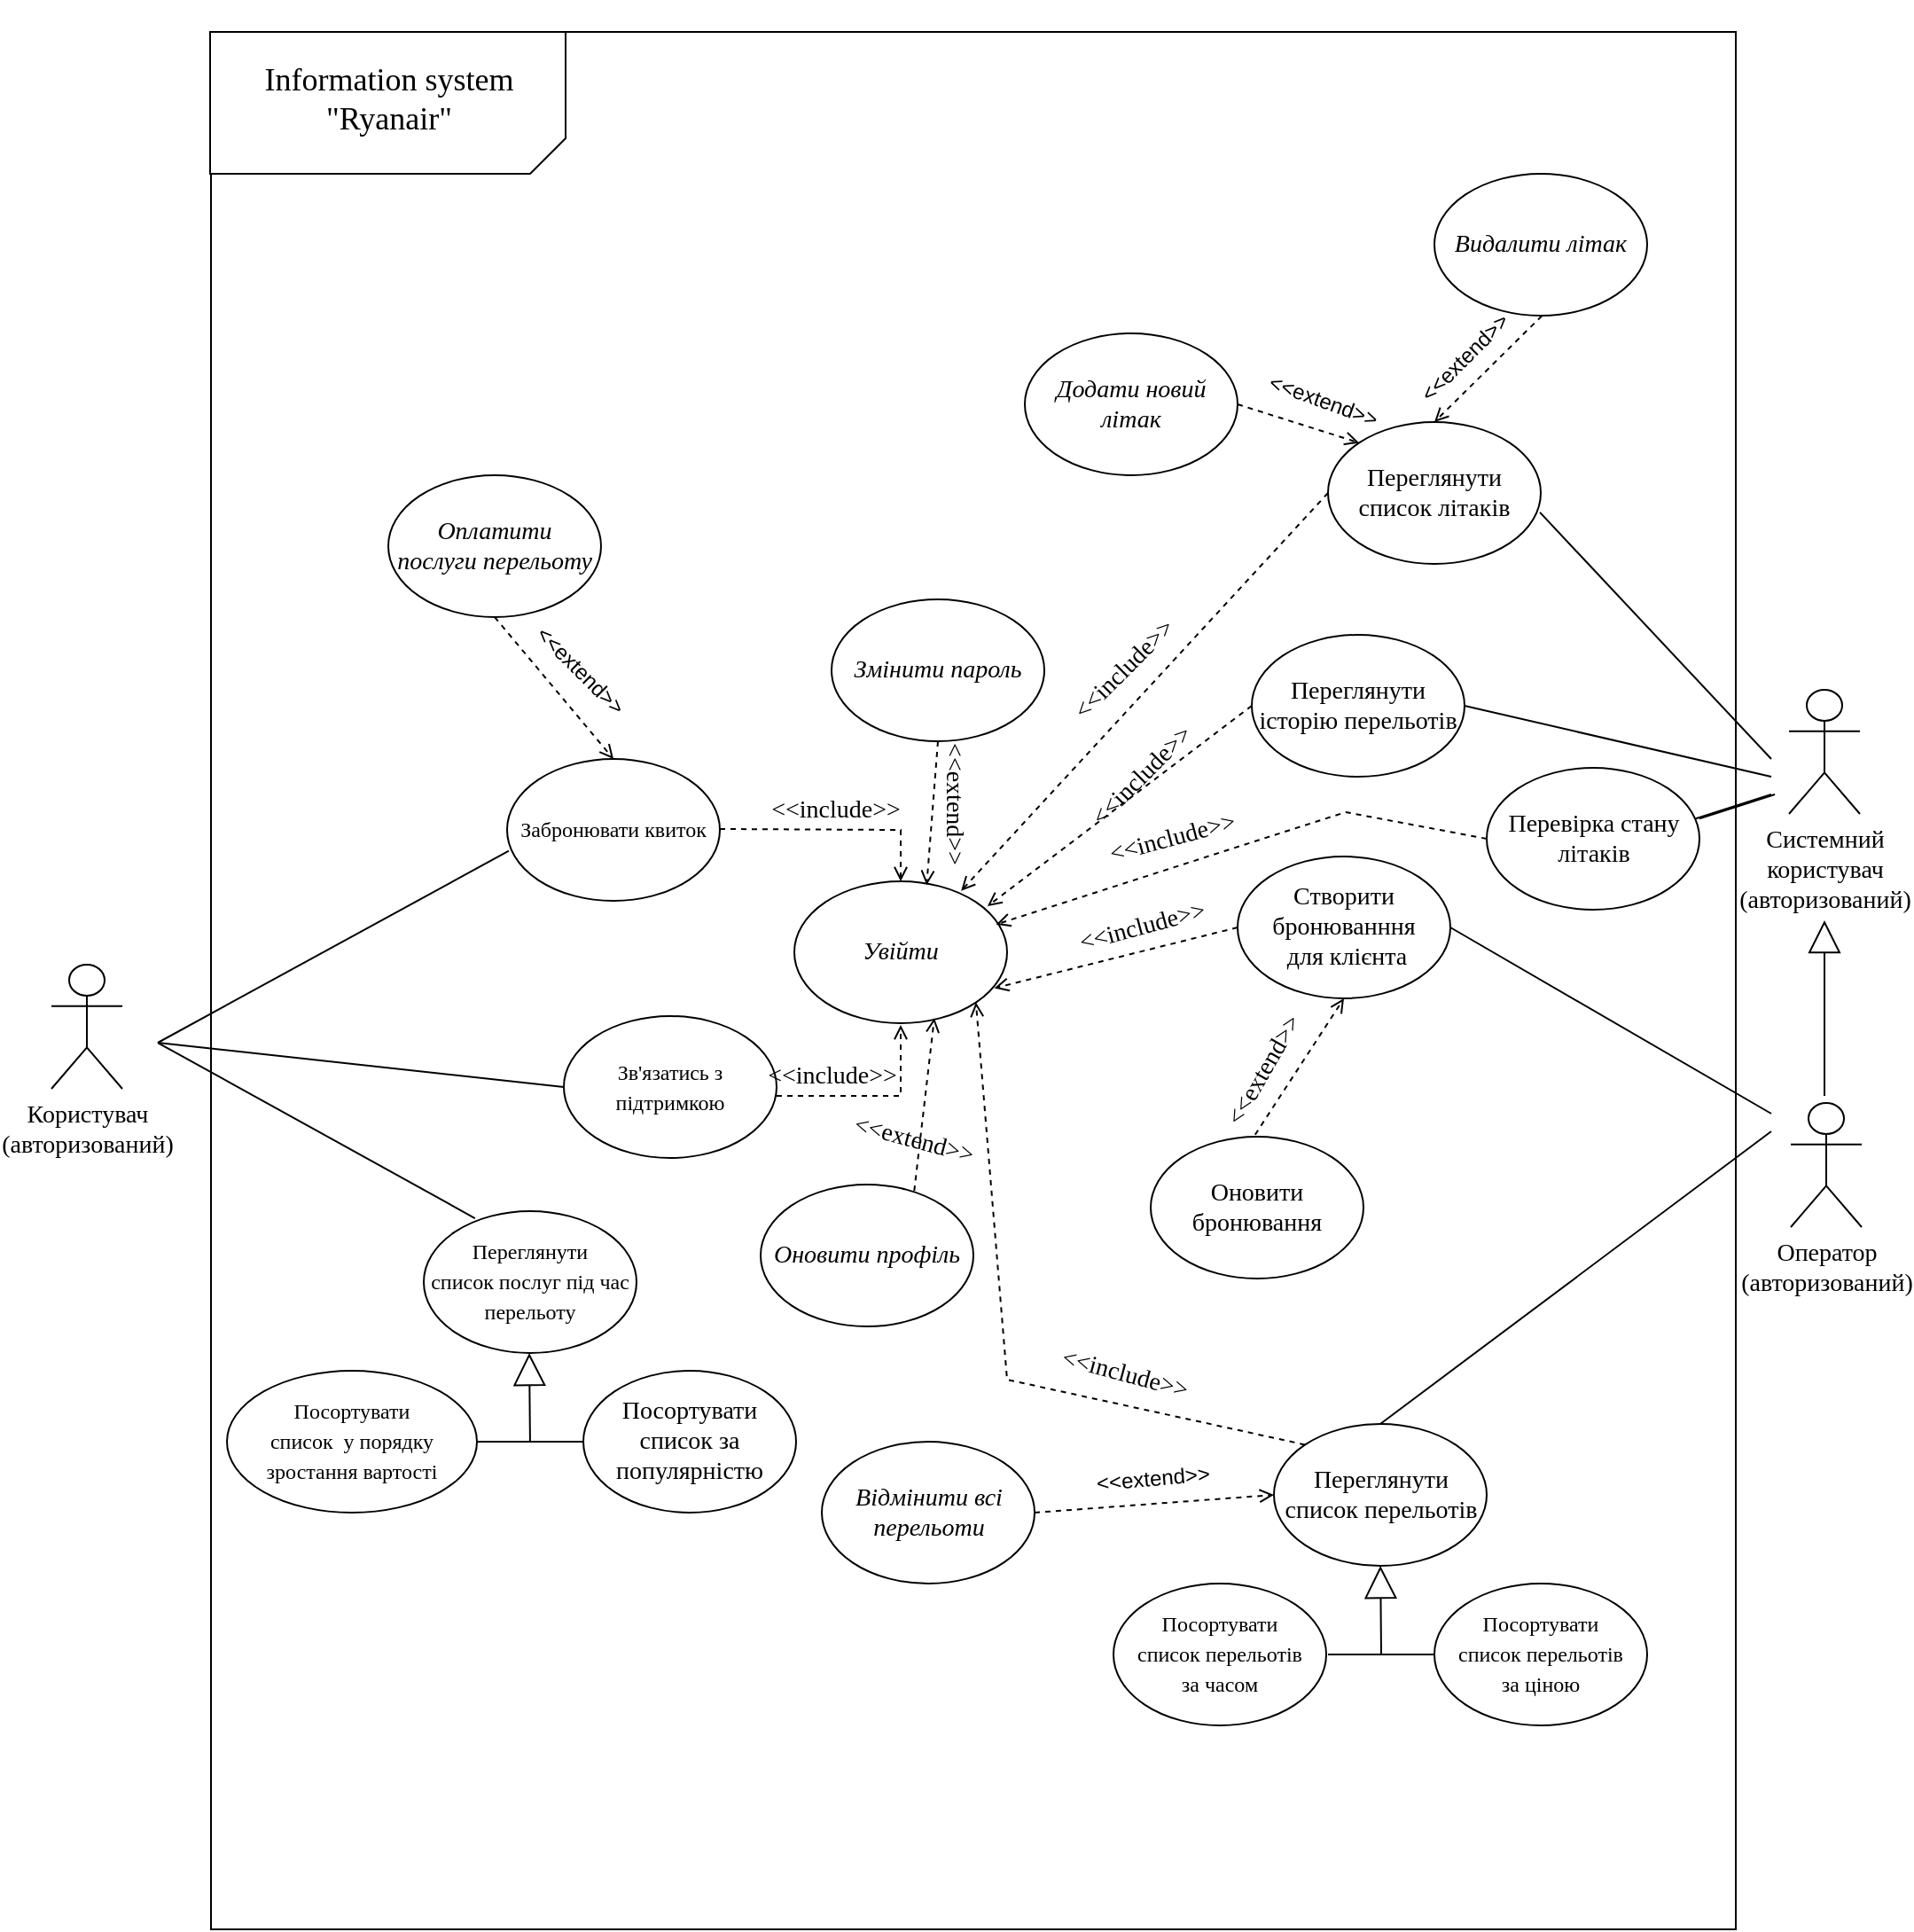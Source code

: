 <mxfile version="18.1.3" type="device"><diagram id="C5RBs43oDa-KdzZeNtuy" name="USE_CASE_DIAGRAM"><mxGraphModel dx="1671" dy="860" grid="1" gridSize="10" guides="1" tooltips="1" connect="1" arrows="1" fold="1" page="1" pageScale="1" pageWidth="827" pageHeight="1169" math="0" shadow="0"><root><mxCell id="WIyWlLk6GJQsqaUBKTNV-0"/><mxCell id="WIyWlLk6GJQsqaUBKTNV-1" parent="WIyWlLk6GJQsqaUBKTNV-0"/><mxCell id="DRTtcgRPn3feJ6cDhQOP-101" value="" style="rounded=0;whiteSpace=wrap;html=1;fontFamily=Times New Roman;fontSize=14;fontColor=default;strokeColor=default;fillColor=default;" parent="WIyWlLk6GJQsqaUBKTNV-1" vertex="1"><mxGeometry x="-30" y="90" width="860" height="1070" as="geometry"/></mxCell><mxCell id="LYcpSFGmcM1YYpUlELzQ-3" value="&lt;p&gt;&lt;br&gt;&lt;/p&gt;" style="shape=card;whiteSpace=wrap;html=1;fontSize=36;size=20;direction=west;" parent="WIyWlLk6GJQsqaUBKTNV-1" vertex="1"><mxGeometry x="-30.5" y="90" width="200.5" height="80" as="geometry"/></mxCell><mxCell id="LYcpSFGmcM1YYpUlELzQ-4" value="&lt;font style=&quot;font-size: 18px;&quot;&gt;Information system &quot;Ryanair&quot;&lt;/font&gt;" style="text;html=1;strokeColor=none;fillColor=none;align=center;verticalAlign=middle;whiteSpace=wrap;rounded=0;fontFamily=Times New Roman;fontSize=14;" parent="WIyWlLk6GJQsqaUBKTNV-1" vertex="1"><mxGeometry x="-20.5" y="95" width="180.5" height="65" as="geometry"/></mxCell><mxCell id="LYcpSFGmcM1YYpUlELzQ-8" value="Оператор&lt;br&gt;(авторизований)" style="shape=umlActor;verticalLabelPosition=bottom;verticalAlign=top;html=1;fontFamily=Times New Roman;fontSize=14;" parent="WIyWlLk6GJQsqaUBKTNV-1" vertex="1"><mxGeometry x="861" y="694" width="40" height="70" as="geometry"/></mxCell><mxCell id="LYcpSFGmcM1YYpUlELzQ-9" value="Користувач&lt;br&gt;(авторизований)" style="shape=umlActor;verticalLabelPosition=bottom;verticalAlign=top;html=1;fontFamily=Times New Roman;fontSize=14;" parent="WIyWlLk6GJQsqaUBKTNV-1" vertex="1"><mxGeometry x="-120" y="616" width="40" height="70" as="geometry"/></mxCell><mxCell id="LYcpSFGmcM1YYpUlELzQ-15" value="Переглянути список перельотів" style="ellipse;whiteSpace=wrap;html=1;fontFamily=Times New Roman;fontSize=14;" parent="WIyWlLk6GJQsqaUBKTNV-1" vertex="1"><mxGeometry x="569.5" y="875" width="120" height="80" as="geometry"/></mxCell><mxCell id="LYcpSFGmcM1YYpUlELzQ-18" value="&lt;span style=&quot;font-size: 12px;&quot;&gt;Забронювати квиток&lt;/span&gt;" style="ellipse;whiteSpace=wrap;html=1;fontFamily=Times New Roman;fontSize=14;" parent="WIyWlLk6GJQsqaUBKTNV-1" vertex="1"><mxGeometry x="137" y="500" width="120" height="80" as="geometry"/></mxCell><mxCell id="LYcpSFGmcM1YYpUlELzQ-19" value="&lt;i&gt;Увійти&lt;/i&gt;" style="ellipse;whiteSpace=wrap;html=1;fontFamily=Times New Roman;fontSize=14;" parent="WIyWlLk6GJQsqaUBKTNV-1" vertex="1"><mxGeometry x="299" y="569" width="120" height="80" as="geometry"/></mxCell><mxCell id="LYcpSFGmcM1YYpUlELzQ-20" value="&lt;font style=&quot;font-size: 12px;&quot;&gt;Переглянути &lt;br&gt;список послуг під час перельоту&lt;/font&gt;" style="ellipse;whiteSpace=wrap;html=1;fontFamily=Times New Roman;fontSize=14;" parent="WIyWlLk6GJQsqaUBKTNV-1" vertex="1"><mxGeometry x="90" y="755" width="120" height="80" as="geometry"/></mxCell><mxCell id="LYcpSFGmcM1YYpUlELzQ-21" value="&lt;i&gt;Оплатити &lt;br&gt;послуги перельоту&lt;/i&gt;" style="ellipse;whiteSpace=wrap;html=1;fontFamily=Times New Roman;fontSize=14;" parent="WIyWlLk6GJQsqaUBKTNV-1" vertex="1"><mxGeometry x="70" y="340" width="120" height="80" as="geometry"/></mxCell><mxCell id="LYcpSFGmcM1YYpUlELzQ-25" value="&lt;font style=&quot;font-size: 12px;&quot;&gt;Зв'язатись з підтримкою&lt;/font&gt;" style="ellipse;whiteSpace=wrap;html=1;fontFamily=Times New Roman;fontSize=14;" parent="WIyWlLk6GJQsqaUBKTNV-1" vertex="1"><mxGeometry x="169" y="645" width="120" height="80" as="geometry"/></mxCell><mxCell id="LYcpSFGmcM1YYpUlELzQ-27" value="&lt;i&gt;Відмінити всі перельоти&lt;/i&gt;" style="ellipse;whiteSpace=wrap;html=1;fontFamily=Times New Roman;fontSize=14;" parent="WIyWlLk6GJQsqaUBKTNV-1" vertex="1"><mxGeometry x="314.5" y="885" width="120" height="80" as="geometry"/></mxCell><mxCell id="DRTtcgRPn3feJ6cDhQOP-14" value="" style="html=1;verticalAlign=bottom;labelBackgroundColor=none;endArrow=open;endFill=0;dashed=1;rounded=0;exitX=0.5;exitY=1;exitDx=0;exitDy=0;entryX=0.5;entryY=0;entryDx=0;entryDy=0;" parent="WIyWlLk6GJQsqaUBKTNV-1" source="LYcpSFGmcM1YYpUlELzQ-21" target="LYcpSFGmcM1YYpUlELzQ-18" edge="1"><mxGeometry x="-0.19" y="4" width="160" relative="1" as="geometry"><mxPoint x="220" y="350" as="sourcePoint"/><mxPoint x="360" y="320" as="targetPoint"/><mxPoint y="1" as="offset"/></mxGeometry></mxCell><mxCell id="DRTtcgRPn3feJ6cDhQOP-17" value="" style="endArrow=block;endSize=16;endFill=0;html=1;rounded=0;" parent="WIyWlLk6GJQsqaUBKTNV-1" edge="1"><mxGeometry width="160" relative="1" as="geometry"><mxPoint x="630" y="1005" as="sourcePoint"/><mxPoint x="629.57" y="955" as="targetPoint"/></mxGeometry></mxCell><mxCell id="DRTtcgRPn3feJ6cDhQOP-18" value="" style="line;strokeWidth=1;fillColor=none;align=left;verticalAlign=middle;spacingTop=-1;spacingLeft=3;spacingRight=3;rotatable=0;labelPosition=right;points=[];portConstraint=eastwest;" parent="WIyWlLk6GJQsqaUBKTNV-1" vertex="1"><mxGeometry x="600" y="1001" width="60" height="8" as="geometry"/></mxCell><mxCell id="DRTtcgRPn3feJ6cDhQOP-19" value="&lt;font style=&quot;font-size: 12px;&quot;&gt;Посортувати &lt;br&gt;список перельотів&lt;br&gt;за часом&lt;/font&gt;" style="ellipse;whiteSpace=wrap;html=1;fontFamily=Times New Roman;fontSize=14;" parent="WIyWlLk6GJQsqaUBKTNV-1" vertex="1"><mxGeometry x="479" y="965" width="120" height="80" as="geometry"/></mxCell><mxCell id="DRTtcgRPn3feJ6cDhQOP-20" value="&lt;font style=&quot;font-size: 12px;&quot;&gt;Посортувати &lt;br&gt;список перельотів&lt;br&gt;за ціною&lt;/font&gt;" style="ellipse;whiteSpace=wrap;html=1;fontFamily=Times New Roman;fontSize=14;" parent="WIyWlLk6GJQsqaUBKTNV-1" vertex="1"><mxGeometry x="660" y="965" width="120" height="80" as="geometry"/></mxCell><mxCell id="DRTtcgRPn3feJ6cDhQOP-21" value="" style="text;strokeColor=none;fillColor=none;align=left;verticalAlign=middle;spacingTop=-1;spacingLeft=4;spacingRight=4;rotatable=0;labelPosition=right;points=[];portConstraint=eastwest;fontSize=12;" parent="WIyWlLk6GJQsqaUBKTNV-1" vertex="1"><mxGeometry x="569.5" y="845" width="20" height="14" as="geometry"/></mxCell><mxCell id="DRTtcgRPn3feJ6cDhQOP-26" value="" style="html=1;verticalAlign=bottom;labelBackgroundColor=none;endArrow=open;endFill=0;dashed=1;rounded=0;fontSize=12;exitX=1;exitY=0.5;exitDx=0;exitDy=0;entryX=0;entryY=0.5;entryDx=0;entryDy=0;" parent="WIyWlLk6GJQsqaUBKTNV-1" source="LYcpSFGmcM1YYpUlELzQ-27" target="LYcpSFGmcM1YYpUlELzQ-15" edge="1"><mxGeometry width="160" relative="1" as="geometry"><mxPoint x="330.5" y="955" as="sourcePoint"/><mxPoint x="502.5" y="965" as="targetPoint"/></mxGeometry></mxCell><mxCell id="DRTtcgRPn3feJ6cDhQOP-33" value="" style="endArrow=block;endSize=16;endFill=0;html=1;rounded=0;startArrow=none;" parent="WIyWlLk6GJQsqaUBKTNV-1" edge="1"><mxGeometry width="160" relative="1" as="geometry"><mxPoint x="149.963" y="885.0" as="sourcePoint"/><mxPoint x="149.5" y="835" as="targetPoint"/></mxGeometry></mxCell><mxCell id="DRTtcgRPn3feJ6cDhQOP-35" value="" style="endArrow=none;endSize=16;endFill=0;html=1;rounded=0;" parent="WIyWlLk6GJQsqaUBKTNV-1" edge="1"><mxGeometry width="160" relative="1" as="geometry"><mxPoint x="149.93" y="885" as="sourcePoint"/><mxPoint x="149.93" y="885.0" as="targetPoint"/></mxGeometry></mxCell><mxCell id="DRTtcgRPn3feJ6cDhQOP-36" value="" style="line;strokeWidth=1;fillColor=none;align=left;verticalAlign=middle;spacingTop=-1;spacingLeft=3;spacingRight=3;rotatable=0;labelPosition=right;points=[];portConstraint=eastwest;" parent="WIyWlLk6GJQsqaUBKTNV-1" vertex="1"><mxGeometry x="120" y="881" width="60" height="8" as="geometry"/></mxCell><mxCell id="DRTtcgRPn3feJ6cDhQOP-37" value="&lt;font style=&quot;font-size: 12px;&quot;&gt;Посортувати &lt;br&gt;список&amp;nbsp;&amp;nbsp;у порядку &lt;br&gt;зростання вартості&lt;/font&gt;" style="ellipse;whiteSpace=wrap;html=1;fontFamily=Times New Roman;fontSize=14; border=dashed;" parent="WIyWlLk6GJQsqaUBKTNV-1" vertex="1"><mxGeometry x="-21" y="845" width="141" height="80" as="geometry"/></mxCell><mxCell id="DRTtcgRPn3feJ6cDhQOP-38" value="Посортувати список за популярністю" style="ellipse;whiteSpace=wrap;html=1;fontFamily=Times New Roman;fontSize=14;" parent="WIyWlLk6GJQsqaUBKTNV-1" vertex="1"><mxGeometry x="180" y="845" width="120" height="80" as="geometry"/></mxCell><mxCell id="DRTtcgRPn3feJ6cDhQOP-40" value="" style="endArrow=block;endSize=16;endFill=0;html=1;rounded=0;" parent="WIyWlLk6GJQsqaUBKTNV-1" edge="1"><mxGeometry width="160" relative="1" as="geometry"><mxPoint x="880" y="690" as="sourcePoint"/><mxPoint x="880" y="591" as="targetPoint"/></mxGeometry></mxCell><mxCell id="DRTtcgRPn3feJ6cDhQOP-43" value="Системний &lt;br&gt;користувач&lt;br&gt;(авторизований)" style="shape=umlActor;verticalLabelPosition=bottom;verticalAlign=top;html=1;fontFamily=Times New Roman;fontSize=14;" parent="WIyWlLk6GJQsqaUBKTNV-1" vertex="1"><mxGeometry x="860" y="461" width="40" height="70" as="geometry"/></mxCell><mxCell id="DRTtcgRPn3feJ6cDhQOP-47" value="&amp;lt;&amp;lt;include&amp;gt;&amp;gt;" style="html=1;verticalAlign=bottom;labelBackgroundColor=none;endArrow=open;endFill=0;dashed=1;rounded=0;fontFamily=Times New Roman;fontSize=14;fontColor=default;entryX=0.5;entryY=0;entryDx=0;entryDy=0;" parent="WIyWlLk6GJQsqaUBKTNV-1" target="LYcpSFGmcM1YYpUlELzQ-19" edge="1"><mxGeometry width="160" relative="1" as="geometry"><mxPoint x="257" y="539.5" as="sourcePoint"/><mxPoint x="417" y="539.5" as="targetPoint"/><Array as="points"><mxPoint x="359" y="540"/></Array></mxGeometry></mxCell><mxCell id="DRTtcgRPn3feJ6cDhQOP-48" value="&amp;lt;&amp;lt;include&amp;gt;&amp;gt;" style="html=1;verticalAlign=bottom;labelBackgroundColor=none;endArrow=open;endFill=0;dashed=1;rounded=0;fontFamily=Times New Roman;fontSize=14;fontColor=default;entryX=0.5;entryY=1;entryDx=0;entryDy=0;" parent="WIyWlLk6GJQsqaUBKTNV-1" edge="1"><mxGeometry x="-0.436" width="160" relative="1" as="geometry"><mxPoint x="289" y="690" as="sourcePoint"/><mxPoint x="359" y="650" as="targetPoint"/><Array as="points"><mxPoint x="359" y="690"/></Array><mxPoint as="offset"/></mxGeometry></mxCell><mxCell id="DRTtcgRPn3feJ6cDhQOP-50" value="" style="html=1;verticalAlign=bottom;labelBackgroundColor=none;endArrow=open;endFill=0;dashed=1;rounded=0;fontFamily=Times New Roman;fontSize=14;fontColor=default;exitX=0;exitY=0;exitDx=0;exitDy=0;entryX=1;entryY=1;entryDx=0;entryDy=0;" parent="WIyWlLk6GJQsqaUBKTNV-1" source="LYcpSFGmcM1YYpUlELzQ-15" target="LYcpSFGmcM1YYpUlELzQ-19" edge="1"><mxGeometry width="160" relative="1" as="geometry"><mxPoint x="290" y="750" as="sourcePoint"/><mxPoint x="450" y="750" as="targetPoint"/><Array as="points"><mxPoint x="419" y="850"/></Array></mxGeometry></mxCell><mxCell id="DRTtcgRPn3feJ6cDhQOP-51" value="&lt;span style=&quot;font-family: Helvetica; font-size: 12px;&quot;&gt;&amp;lt;&amp;lt;extend&amp;gt;&amp;gt;&lt;/span&gt;" style="text;html=1;align=center;verticalAlign=middle;resizable=0;points=[];autosize=1;strokeColor=none;fillColor=none;fontSize=14;fontFamily=Times New Roman;fontColor=default;rotation=45;" parent="WIyWlLk6GJQsqaUBKTNV-1" vertex="1"><mxGeometry x="138" y="440" width="80" height="20" as="geometry"/></mxCell><mxCell id="DRTtcgRPn3feJ6cDhQOP-53" value="Переглянути список літаків" style="ellipse;whiteSpace=wrap;html=1;fontFamily=Times New Roman;fontSize=14;" parent="WIyWlLk6GJQsqaUBKTNV-1" vertex="1"><mxGeometry x="600" y="310" width="120" height="80" as="geometry"/></mxCell><mxCell id="DRTtcgRPn3feJ6cDhQOP-58" value="Переглянути історію перельотів" style="ellipse;whiteSpace=wrap;html=1;fontFamily=Times New Roman;fontSize=14;" parent="WIyWlLk6GJQsqaUBKTNV-1" vertex="1"><mxGeometry x="557" y="430" width="120" height="80" as="geometry"/></mxCell><mxCell id="DRTtcgRPn3feJ6cDhQOP-59" value="" style="html=1;verticalAlign=bottom;labelBackgroundColor=none;endArrow=open;endFill=0;dashed=1;rounded=0;fontFamily=Times New Roman;fontSize=14;fontColor=default;exitX=0;exitY=0.5;exitDx=0;exitDy=0;entryX=0.908;entryY=0.175;entryDx=0;entryDy=0;entryPerimeter=0;" parent="WIyWlLk6GJQsqaUBKTNV-1" source="DRTtcgRPn3feJ6cDhQOP-58" target="LYcpSFGmcM1YYpUlELzQ-19" edge="1"><mxGeometry x="-0.298" y="16" width="160" relative="1" as="geometry"><mxPoint x="490" y="590" as="sourcePoint"/><mxPoint x="420" y="610" as="targetPoint"/><mxPoint x="-1" as="offset"/></mxGeometry></mxCell><mxCell id="DRTtcgRPn3feJ6cDhQOP-60" value="&amp;lt;&amp;lt;include&amp;gt;&amp;gt;" style="text;html=1;align=center;verticalAlign=middle;resizable=0;points=[];autosize=1;strokeColor=none;fillColor=none;fontSize=14;fontFamily=Times New Roman;fontColor=default;rotation=-45;" parent="WIyWlLk6GJQsqaUBKTNV-1" vertex="1"><mxGeometry x="450" y="500" width="90" height="20" as="geometry"/></mxCell><mxCell id="DRTtcgRPn3feJ6cDhQOP-63" value="" style="html=1;verticalAlign=bottom;labelBackgroundColor=none;endArrow=open;endFill=0;dashed=1;rounded=0;fontFamily=Times New Roman;fontSize=14;fontColor=default;exitX=0;exitY=0.5;exitDx=0;exitDy=0;entryX=0.784;entryY=0.067;entryDx=0;entryDy=0;entryPerimeter=0;" parent="WIyWlLk6GJQsqaUBKTNV-1" source="DRTtcgRPn3feJ6cDhQOP-53" target="LYcpSFGmcM1YYpUlELzQ-19" edge="1"><mxGeometry x="-0.163" y="9" width="160" relative="1" as="geometry"><mxPoint x="350" y="400" as="sourcePoint"/><mxPoint x="510" y="400" as="targetPoint"/><mxPoint as="offset"/></mxGeometry></mxCell><mxCell id="DRTtcgRPn3feJ6cDhQOP-64" value="&amp;lt;&amp;lt;include&amp;gt;&amp;gt;" style="text;html=1;align=center;verticalAlign=middle;resizable=0;points=[];autosize=1;strokeColor=none;fillColor=none;fontSize=14;fontFamily=Times New Roman;fontColor=default;rotation=-45;" parent="WIyWlLk6GJQsqaUBKTNV-1" vertex="1"><mxGeometry x="440" y="440" width="90" height="20" as="geometry"/></mxCell><mxCell id="DRTtcgRPn3feJ6cDhQOP-65" value="&amp;lt;&amp;lt;include&amp;gt;&amp;gt;" style="text;html=1;align=center;verticalAlign=middle;resizable=0;points=[];autosize=1;strokeColor=none;fillColor=none;fontSize=14;fontFamily=Times New Roman;fontColor=default;rotation=15;" parent="WIyWlLk6GJQsqaUBKTNV-1" vertex="1"><mxGeometry x="440" y="837" width="90" height="20" as="geometry"/></mxCell><mxCell id="DRTtcgRPn3feJ6cDhQOP-66" value="&lt;span style=&quot;font-family: Helvetica; font-size: 12px;&quot;&gt;&amp;lt;&amp;lt;extend&amp;gt;&amp;gt;&lt;/span&gt;" style="text;html=1;align=center;verticalAlign=middle;resizable=0;points=[];autosize=1;strokeColor=none;fillColor=none;fontSize=14;fontFamily=Times New Roman;fontColor=default;rotation=-5;" parent="WIyWlLk6GJQsqaUBKTNV-1" vertex="1"><mxGeometry x="460.5" y="896" width="80" height="20" as="geometry"/></mxCell><mxCell id="DRTtcgRPn3feJ6cDhQOP-69" value="&lt;i&gt;Додати новий літак&lt;/i&gt;" style="ellipse;whiteSpace=wrap;html=1;fontFamily=Times New Roman;fontSize=14;" parent="WIyWlLk6GJQsqaUBKTNV-1" vertex="1"><mxGeometry x="429" y="260" width="120" height="80" as="geometry"/></mxCell><mxCell id="DRTtcgRPn3feJ6cDhQOP-70" value="&lt;span style=&quot;color: rgba(0, 0, 0, 0); font-family: monospace; font-size: 0px; text-align: start;&quot;&gt;%3CmxGraphModel%3E%3Croot%3E%3CmxCell%20id%3D%220%22%2F%3E%3CmxCell%20id%3D%221%22%20parent%3D%220%22%2F%3E%3CmxCell%20id%3D%222%22%20value%3D%22%26lt%3Bi%26gt%3B%D0%9F%D0%B5%D1%80%D0%B5%D0%B3%D0%BB%D1%8F%D0%BD%D1%83%D1%82%D0%B8%20%D1%81%D0%BF%D0%B8%D1%81%D0%BE%D0%BA%20%D0%BB%D1%96%D0%BA%D1%96%D0%B2%26lt%3B%2Fi%26gt%3B%22%20style%3D%22ellipse%3BwhiteSpace%3Dwrap%3Bhtml%3D1%3BfontFamily%3DTimes%20New%20Roman%3BfontSize%3D14%3B%22%20vertex%3D%221%22%20parent%3D%221%22%3E%3CmxGeometry%20x%3D%22600%22%20y%3D%22310%22%20width%3D%22120%22%20height%3D%2280%22%20as%3D%22geometry%22%2F%3E%3C%2FmxCell%3E%3C%2Froot%3E%3C%2FmxGraphModel%3E&lt;/span&gt;" style="html=1;verticalAlign=bottom;labelBackgroundColor=none;endArrow=open;endFill=0;dashed=1;rounded=0;fontFamily=Times New Roman;fontSize=14;fontColor=default;exitX=1;exitY=0.5;exitDx=0;exitDy=0;entryX=0;entryY=0;entryDx=0;entryDy=0;" parent="WIyWlLk6GJQsqaUBKTNV-1" source="DRTtcgRPn3feJ6cDhQOP-69" target="DRTtcgRPn3feJ6cDhQOP-53" edge="1"><mxGeometry width="160" relative="1" as="geometry"><mxPoint x="460" y="370" as="sourcePoint"/><mxPoint x="620" y="370" as="targetPoint"/></mxGeometry></mxCell><mxCell id="DRTtcgRPn3feJ6cDhQOP-72" value="&lt;span style=&quot;font-family: Helvetica; font-size: 12px;&quot;&gt;&amp;lt;&amp;lt;extend&amp;gt;&amp;gt;&lt;/span&gt;" style="text;html=1;align=center;verticalAlign=middle;resizable=0;points=[];autosize=1;strokeColor=none;fillColor=none;fontSize=14;fontFamily=Times New Roman;fontColor=default;rotation=20;" parent="WIyWlLk6GJQsqaUBKTNV-1" vertex="1"><mxGeometry x="557" y="288" width="80" height="20" as="geometry"/></mxCell><mxCell id="DRTtcgRPn3feJ6cDhQOP-77" value="&lt;span style=&quot;color: rgba(0, 0, 0, 0); font-family: monospace; font-size: 0px; text-align: start;&quot;&gt;%3CmxGraphModel%3E%3Croot%3E%3CmxCell%20id%3D%220%22%2F%3E%3CmxCell%20id%3D%221%22%20parent%3D%220%22%2F%3E%3CmxCell%20id%3D%222%22%20value%3D%22%26lt%3Bi%26gt%3B%D0%9F%D0%B5%D1%80%D0%B5%D0%B3%D0%BB%D1%8F%D0%BD%D1%83%D1%82%D0%B8%20%D1%81%D0%BF%D0%B8%D1%81%D0%BE%D0%BA%20%D0%BB%D1%96%D0%BA%D1%96%D0%B2%26lt%3B%2Fi%26gt%3B%22%20style%3D%22ellipse%3BwhiteSpace%3Dwrap%3Bhtml%3D1%3BfontFamily%3DTimes%20New%20Roman%3BfontSize%3D14%3B%22%20vertex%3D%221%22%20parent%3D%221%22%3E%3CmxGeometry%20x%3D%22600%22%20y%3D%22310%22%20width%3D%22120%22%20height%3D%2280%22%20as%3D%22geometry%22%2F%3E%3C%2FmxCell%3E%3C%2Froot%3E%3C%2FmxGraphModel%3E&lt;/span&gt;" style="html=1;verticalAlign=bottom;labelBackgroundColor=none;endArrow=open;endFill=0;dashed=1;rounded=0;fontFamily=Times New Roman;fontSize=14;fontColor=default;exitX=1.097;exitY=1.198;exitDx=0;exitDy=0;exitPerimeter=0;entryX=0.5;entryY=0;entryDx=0;entryDy=0;" parent="WIyWlLk6GJQsqaUBKTNV-1" source="DRTtcgRPn3feJ6cDhQOP-79" target="DRTtcgRPn3feJ6cDhQOP-53" edge="1"><mxGeometry width="160" relative="1" as="geometry"><mxPoint x="808.574" y="241.716" as="sourcePoint"/><mxPoint x="700" y="260" as="targetPoint"/></mxGeometry></mxCell><mxCell id="DRTtcgRPn3feJ6cDhQOP-78" value="&lt;i&gt;Видалити літак&lt;/i&gt;" style="ellipse;whiteSpace=wrap;html=1;fontFamily=Times New Roman;fontSize=14;" parent="WIyWlLk6GJQsqaUBKTNV-1" vertex="1"><mxGeometry x="660" y="170" width="120" height="80" as="geometry"/></mxCell><mxCell id="DRTtcgRPn3feJ6cDhQOP-79" value="&lt;span style=&quot;font-family: Helvetica; font-size: 12px;&quot;&gt;&amp;lt;&amp;lt;extend&amp;gt;&amp;gt;&lt;/span&gt;" style="text;html=1;align=center;verticalAlign=middle;resizable=0;points=[];autosize=1;strokeColor=none;fillColor=none;fontSize=14;fontFamily=Times New Roman;fontColor=default;rotation=-45;" parent="WIyWlLk6GJQsqaUBKTNV-1" vertex="1"><mxGeometry x="637" y="264" width="80" height="20" as="geometry"/></mxCell><mxCell id="DRTtcgRPn3feJ6cDhQOP-83" value="" style="endArrow=none;html=1;rounded=0;fontFamily=Times New Roman;fontSize=14;fontColor=default;entryX=0.008;entryY=0.648;entryDx=0;entryDy=0;entryPerimeter=0;" parent="WIyWlLk6GJQsqaUBKTNV-1" target="LYcpSFGmcM1YYpUlELzQ-18" edge="1"><mxGeometry width="50" height="50" relative="1" as="geometry"><mxPoint x="-60" y="660" as="sourcePoint"/><mxPoint x="270" y="610" as="targetPoint"/></mxGeometry></mxCell><mxCell id="DRTtcgRPn3feJ6cDhQOP-84" value="" style="endArrow=none;html=1;rounded=0;fontFamily=Times New Roman;fontSize=14;fontColor=default;entryX=0;entryY=0.5;entryDx=0;entryDy=0;" parent="WIyWlLk6GJQsqaUBKTNV-1" target="LYcpSFGmcM1YYpUlELzQ-25" edge="1"><mxGeometry width="50" height="50" relative="1" as="geometry"><mxPoint x="-60" y="660" as="sourcePoint"/><mxPoint x="146.64" y="569.84" as="targetPoint"/></mxGeometry></mxCell><mxCell id="DRTtcgRPn3feJ6cDhQOP-85" value="" style="endArrow=none;html=1;rounded=0;fontFamily=Times New Roman;fontSize=14;fontColor=default;entryX=0.241;entryY=0.05;entryDx=0;entryDy=0;entryPerimeter=0;" parent="WIyWlLk6GJQsqaUBKTNV-1" target="LYcpSFGmcM1YYpUlELzQ-20" edge="1"><mxGeometry width="50" height="50" relative="1" as="geometry"><mxPoint x="-60" y="660" as="sourcePoint"/><mxPoint x="156.64" y="579.84" as="targetPoint"/></mxGeometry></mxCell><mxCell id="DRTtcgRPn3feJ6cDhQOP-86" value="" style="endArrow=none;html=1;rounded=0;fontFamily=Times New Roman;fontSize=14;fontColor=default;exitX=0.5;exitY=0;exitDx=0;exitDy=0;" parent="WIyWlLk6GJQsqaUBKTNV-1" source="LYcpSFGmcM1YYpUlELzQ-15" edge="1"><mxGeometry width="50" height="50" relative="1" as="geometry"><mxPoint x="490" y="662.5" as="sourcePoint"/><mxPoint x="850" y="710" as="targetPoint"/></mxGeometry></mxCell><mxCell id="DRTtcgRPn3feJ6cDhQOP-87" value="" style="endArrow=none;html=1;rounded=0;fontFamily=Times New Roman;fontSize=14;fontColor=default;exitX=1;exitY=0.5;exitDx=0;exitDy=0;" parent="WIyWlLk6GJQsqaUBKTNV-1" source="DRTtcgRPn3feJ6cDhQOP-58" edge="1"><mxGeometry width="50" height="50" relative="1" as="geometry"><mxPoint x="589" y="745" as="sourcePoint"/><mxPoint x="850" y="510" as="targetPoint"/></mxGeometry></mxCell><mxCell id="DRTtcgRPn3feJ6cDhQOP-88" value="" style="endArrow=none;html=1;rounded=0;fontFamily=Times New Roman;fontSize=14;fontColor=default;exitX=0.996;exitY=0.637;exitDx=0;exitDy=0;exitPerimeter=0;" parent="WIyWlLk6GJQsqaUBKTNV-1" source="DRTtcgRPn3feJ6cDhQOP-53" edge="1"><mxGeometry width="50" height="50" relative="1" as="geometry"><mxPoint x="624" y="620" as="sourcePoint"/><mxPoint x="850" y="500" as="targetPoint"/></mxGeometry></mxCell><mxCell id="DRTtcgRPn3feJ6cDhQOP-89" value="" style="endArrow=none;html=1;rounded=0;fontFamily=Times New Roman;fontSize=14;fontColor=default;exitX=1;exitY=0.5;exitDx=0;exitDy=0;" parent="WIyWlLk6GJQsqaUBKTNV-1" source="DRTtcgRPn3feJ6cDhQOP-90" edge="1"><mxGeometry width="50" height="50" relative="1" as="geometry"><mxPoint x="677" y="670" as="sourcePoint"/><mxPoint x="850" y="700" as="targetPoint"/></mxGeometry></mxCell><mxCell id="DRTtcgRPn3feJ6cDhQOP-90" value="Створити бронюванння&lt;br&gt;&amp;nbsp;для клієнта" style="ellipse;whiteSpace=wrap;html=1;fontFamily=Times New Roman;fontSize=14;" parent="WIyWlLk6GJQsqaUBKTNV-1" vertex="1"><mxGeometry x="549" y="555" width="120" height="80" as="geometry"/></mxCell><mxCell id="DRTtcgRPn3feJ6cDhQOP-92" value="" style="html=1;verticalAlign=bottom;labelBackgroundColor=none;endArrow=open;endFill=0;dashed=1;rounded=0;fontFamily=Times New Roman;fontSize=14;fontColor=default;exitX=0;exitY=0.5;exitDx=0;exitDy=0;entryX=0.94;entryY=0.753;entryDx=0;entryDy=0;entryPerimeter=0;" parent="WIyWlLk6GJQsqaUBKTNV-1" source="DRTtcgRPn3feJ6cDhQOP-90" target="LYcpSFGmcM1YYpUlELzQ-19" edge="1"><mxGeometry x="-0.298" y="16" width="160" relative="1" as="geometry"><mxPoint x="567" y="480" as="sourcePoint"/><mxPoint x="430" y="620" as="targetPoint"/><mxPoint x="-1" as="offset"/></mxGeometry></mxCell><mxCell id="DRTtcgRPn3feJ6cDhQOP-93" value="&amp;lt;&amp;lt;include&amp;gt;&amp;gt;" style="text;html=1;align=center;verticalAlign=middle;resizable=0;points=[];autosize=1;strokeColor=none;fillColor=none;fontSize=14;fontFamily=Times New Roman;fontColor=default;rotation=-15;" parent="WIyWlLk6GJQsqaUBKTNV-1" vertex="1"><mxGeometry x="450" y="585" width="90" height="20" as="geometry"/></mxCell><mxCell id="DRTtcgRPn3feJ6cDhQOP-98" value="" style="html=1;verticalAlign=bottom;labelBackgroundColor=none;endArrow=open;endFill=0;dashed=1;rounded=0;fontFamily=Times New Roman;fontSize=14;fontColor=default;entryX=0.5;entryY=1;entryDx=0;entryDy=0;exitX=0.005;exitY=1.16;exitDx=0;exitDy=0;exitPerimeter=0;" parent="WIyWlLk6GJQsqaUBKTNV-1" source="DRTtcgRPn3feJ6cDhQOP-99" target="DRTtcgRPn3feJ6cDhQOP-90" edge="1"><mxGeometry width="160" relative="1" as="geometry"><mxPoint x="540" y="740" as="sourcePoint"/><mxPoint x="720" y="570" as="targetPoint"/></mxGeometry></mxCell><mxCell id="DRTtcgRPn3feJ6cDhQOP-99" value="&amp;lt;&amp;lt;extend&amp;gt;&amp;gt;" style="text;html=1;align=center;verticalAlign=middle;resizable=0;points=[];autosize=1;strokeColor=none;fillColor=none;fontSize=14;fontFamily=Times New Roman;fontColor=default;rotation=-60;" parent="WIyWlLk6GJQsqaUBKTNV-1" vertex="1"><mxGeometry x="524" y="666" width="80" height="20" as="geometry"/></mxCell><mxCell id="DRTtcgRPn3feJ6cDhQOP-100" value="Оновити бронювання" style="ellipse;whiteSpace=wrap;html=1;fontFamily=Times New Roman;fontSize=14;" parent="WIyWlLk6GJQsqaUBKTNV-1" vertex="1"><mxGeometry x="500" y="713" width="120" height="80" as="geometry"/></mxCell><mxCell id="vBj4e0ysYZoQyt85XlMX-1" value="Перевірка стану літаків" style="ellipse;whiteSpace=wrap;html=1;fontFamily=Times New Roman;fontSize=14;" parent="WIyWlLk6GJQsqaUBKTNV-1" vertex="1"><mxGeometry x="689.5" y="505" width="120" height="80" as="geometry"/></mxCell><mxCell id="vBj4e0ysYZoQyt85XlMX-2" value="" style="endArrow=none;html=1;rounded=0;fontFamily=Times New Roman;fontSize=14;fontColor=default;exitX=0.983;exitY=0.358;exitDx=0;exitDy=0;exitPerimeter=0;" parent="WIyWlLk6GJQsqaUBKTNV-1" source="vBj4e0ysYZoQyt85XlMX-1" edge="1"><mxGeometry width="50" height="50" relative="1" as="geometry"><mxPoint x="687" y="480.0" as="sourcePoint"/><mxPoint x="850" y="520" as="targetPoint"/></mxGeometry></mxCell><mxCell id="vBj4e0ysYZoQyt85XlMX-3" value="" style="html=1;verticalAlign=bottom;labelBackgroundColor=none;endArrow=open;endFill=0;dashed=1;rounded=0;fontFamily=Times New Roman;fontSize=14;fontColor=default;exitX=0;exitY=0.5;exitDx=0;exitDy=0;entryX=0.948;entryY=0.304;entryDx=0;entryDy=0;entryPerimeter=0;" parent="WIyWlLk6GJQsqaUBKTNV-1" source="vBj4e0ysYZoQyt85XlMX-1" target="LYcpSFGmcM1YYpUlELzQ-19" edge="1"><mxGeometry x="-0.298" y="16" width="160" relative="1" as="geometry"><mxPoint x="567.0" y="480.0" as="sourcePoint"/><mxPoint x="417.96" y="593" as="targetPoint"/><mxPoint x="-1" as="offset"/><Array as="points"><mxPoint x="610" y="530"/></Array></mxGeometry></mxCell><mxCell id="vBj4e0ysYZoQyt85XlMX-4" value="&amp;lt;&amp;lt;include&amp;gt;&amp;gt;" style="text;html=1;align=center;verticalAlign=middle;resizable=0;points=[];autosize=1;strokeColor=none;fillColor=none;fontSize=14;fontFamily=Times New Roman;fontColor=default;rotation=-15;" parent="WIyWlLk6GJQsqaUBKTNV-1" vertex="1"><mxGeometry x="467" y="535" width="90" height="20" as="geometry"/></mxCell><mxCell id="vBj4e0ysYZoQyt85XlMX-5" value="&lt;i&gt;Змінити пароль&lt;/i&gt;" style="ellipse;whiteSpace=wrap;html=1;fontFamily=Times New Roman;fontSize=14;" parent="WIyWlLk6GJQsqaUBKTNV-1" vertex="1"><mxGeometry x="320" y="410" width="120" height="80" as="geometry"/></mxCell><mxCell id="vBj4e0ysYZoQyt85XlMX-6" value="&lt;i&gt;Оновити профіль&lt;/i&gt;" style="ellipse;whiteSpace=wrap;html=1;fontFamily=Times New Roman;fontSize=14;" parent="WIyWlLk6GJQsqaUBKTNV-1" vertex="1"><mxGeometry x="280" y="740" width="120" height="80" as="geometry"/></mxCell><mxCell id="vBj4e0ysYZoQyt85XlMX-7" value="" style="html=1;verticalAlign=bottom;labelBackgroundColor=none;endArrow=open;endFill=0;dashed=1;rounded=0;fontFamily=Times New Roman;fontSize=14;fontColor=default;entryX=0.658;entryY=0.964;entryDx=0;entryDy=0;entryPerimeter=0;exitX=0.722;exitY=0.045;exitDx=0;exitDy=0;exitPerimeter=0;" parent="WIyWlLk6GJQsqaUBKTNV-1" source="vBj4e0ysYZoQyt85XlMX-6" target="LYcpSFGmcM1YYpUlELzQ-19" edge="1"><mxGeometry x="-0.163" y="9" width="160" relative="1" as="geometry"><mxPoint x="620.0" y="510" as="sourcePoint"/><mxPoint x="413.08" y="734.36" as="targetPoint"/><mxPoint as="offset"/></mxGeometry></mxCell><mxCell id="vBj4e0ysYZoQyt85XlMX-9" value="" style="html=1;verticalAlign=bottom;labelBackgroundColor=none;endArrow=open;endFill=0;dashed=1;rounded=0;fontFamily=Times New Roman;fontSize=14;fontColor=default;exitX=0.5;exitY=1;exitDx=0;exitDy=0;entryX=0.622;entryY=0.026;entryDx=0;entryDy=0;entryPerimeter=0;" parent="WIyWlLk6GJQsqaUBKTNV-1" source="vBj4e0ysYZoQyt85XlMX-5" target="LYcpSFGmcM1YYpUlELzQ-19" edge="1"><mxGeometry x="-0.163" y="9" width="160" relative="1" as="geometry"><mxPoint x="610" y="360" as="sourcePoint"/><mxPoint x="403.08" y="584.36" as="targetPoint"/><mxPoint as="offset"/></mxGeometry></mxCell><mxCell id="vBj4e0ysYZoQyt85XlMX-10" value="&amp;lt;&amp;lt;extend&amp;gt;&amp;gt;" style="text;html=1;align=center;verticalAlign=middle;resizable=0;points=[];autosize=1;strokeColor=none;fillColor=none;fontSize=14;fontFamily=Times New Roman;fontColor=default;rotation=15;" parent="WIyWlLk6GJQsqaUBKTNV-1" vertex="1"><mxGeometry x="326" y="705" width="80" height="20" as="geometry"/></mxCell><mxCell id="vBj4e0ysYZoQyt85XlMX-12" value="&amp;lt;&amp;lt;extend&amp;gt;&amp;gt;" style="text;html=1;align=center;verticalAlign=middle;resizable=0;points=[];autosize=1;strokeColor=none;fillColor=none;fontSize=14;fontFamily=Times New Roman;fontColor=default;rotation=90;" parent="WIyWlLk6GJQsqaUBKTNV-1" vertex="1"><mxGeometry x="349" y="515" width="80" height="20" as="geometry"/></mxCell><mxCell id="vBj4e0ysYZoQyt85XlMX-14" value="" style="endArrow=none;html=1;rounded=0;fontFamily=Times New Roman;fontSize=14;fontColor=default;exitX=0.983;exitY=0.358;exitDx=0;exitDy=0;exitPerimeter=0;" parent="WIyWlLk6GJQsqaUBKTNV-1" edge="1"><mxGeometry width="50" height="50" relative="1" as="geometry"><mxPoint x="809.5" y="533.64" as="sourcePoint"/><mxPoint x="852.04" y="520" as="targetPoint"/></mxGeometry></mxCell></root></mxGraphModel></diagram></mxfile>